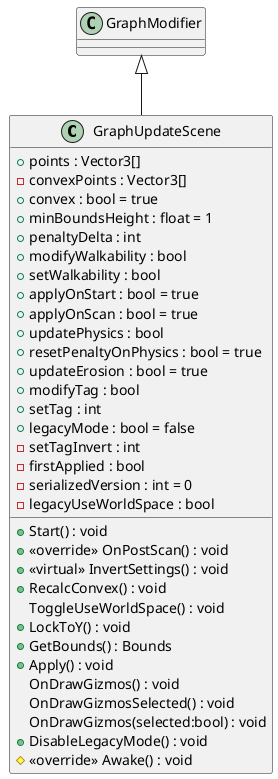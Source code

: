 @startuml
class GraphUpdateScene {
    + points : Vector3[]
    - convexPoints : Vector3[]
    + convex : bool = true
    + minBoundsHeight : float = 1
    + penaltyDelta : int
    + modifyWalkability : bool
    + setWalkability : bool
    + applyOnStart : bool = true
    + applyOnScan : bool = true
    + updatePhysics : bool
    + resetPenaltyOnPhysics : bool = true
    + updateErosion : bool = true
    + modifyTag : bool
    + setTag : int
    + legacyMode : bool = false
    - setTagInvert : int
    - firstApplied : bool
    - serializedVersion : int = 0
    - legacyUseWorldSpace : bool
    + Start() : void
    + <<override>> OnPostScan() : void
    + <<virtual>> InvertSettings() : void
    + RecalcConvex() : void
    ToggleUseWorldSpace() : void
    + LockToY() : void
    + GetBounds() : Bounds
    + Apply() : void
    OnDrawGizmos() : void
    OnDrawGizmosSelected() : void
    OnDrawGizmos(selected:bool) : void
    + DisableLegacyMode() : void
    # <<override>> Awake() : void
}
GraphModifier <|-- GraphUpdateScene
@enduml
